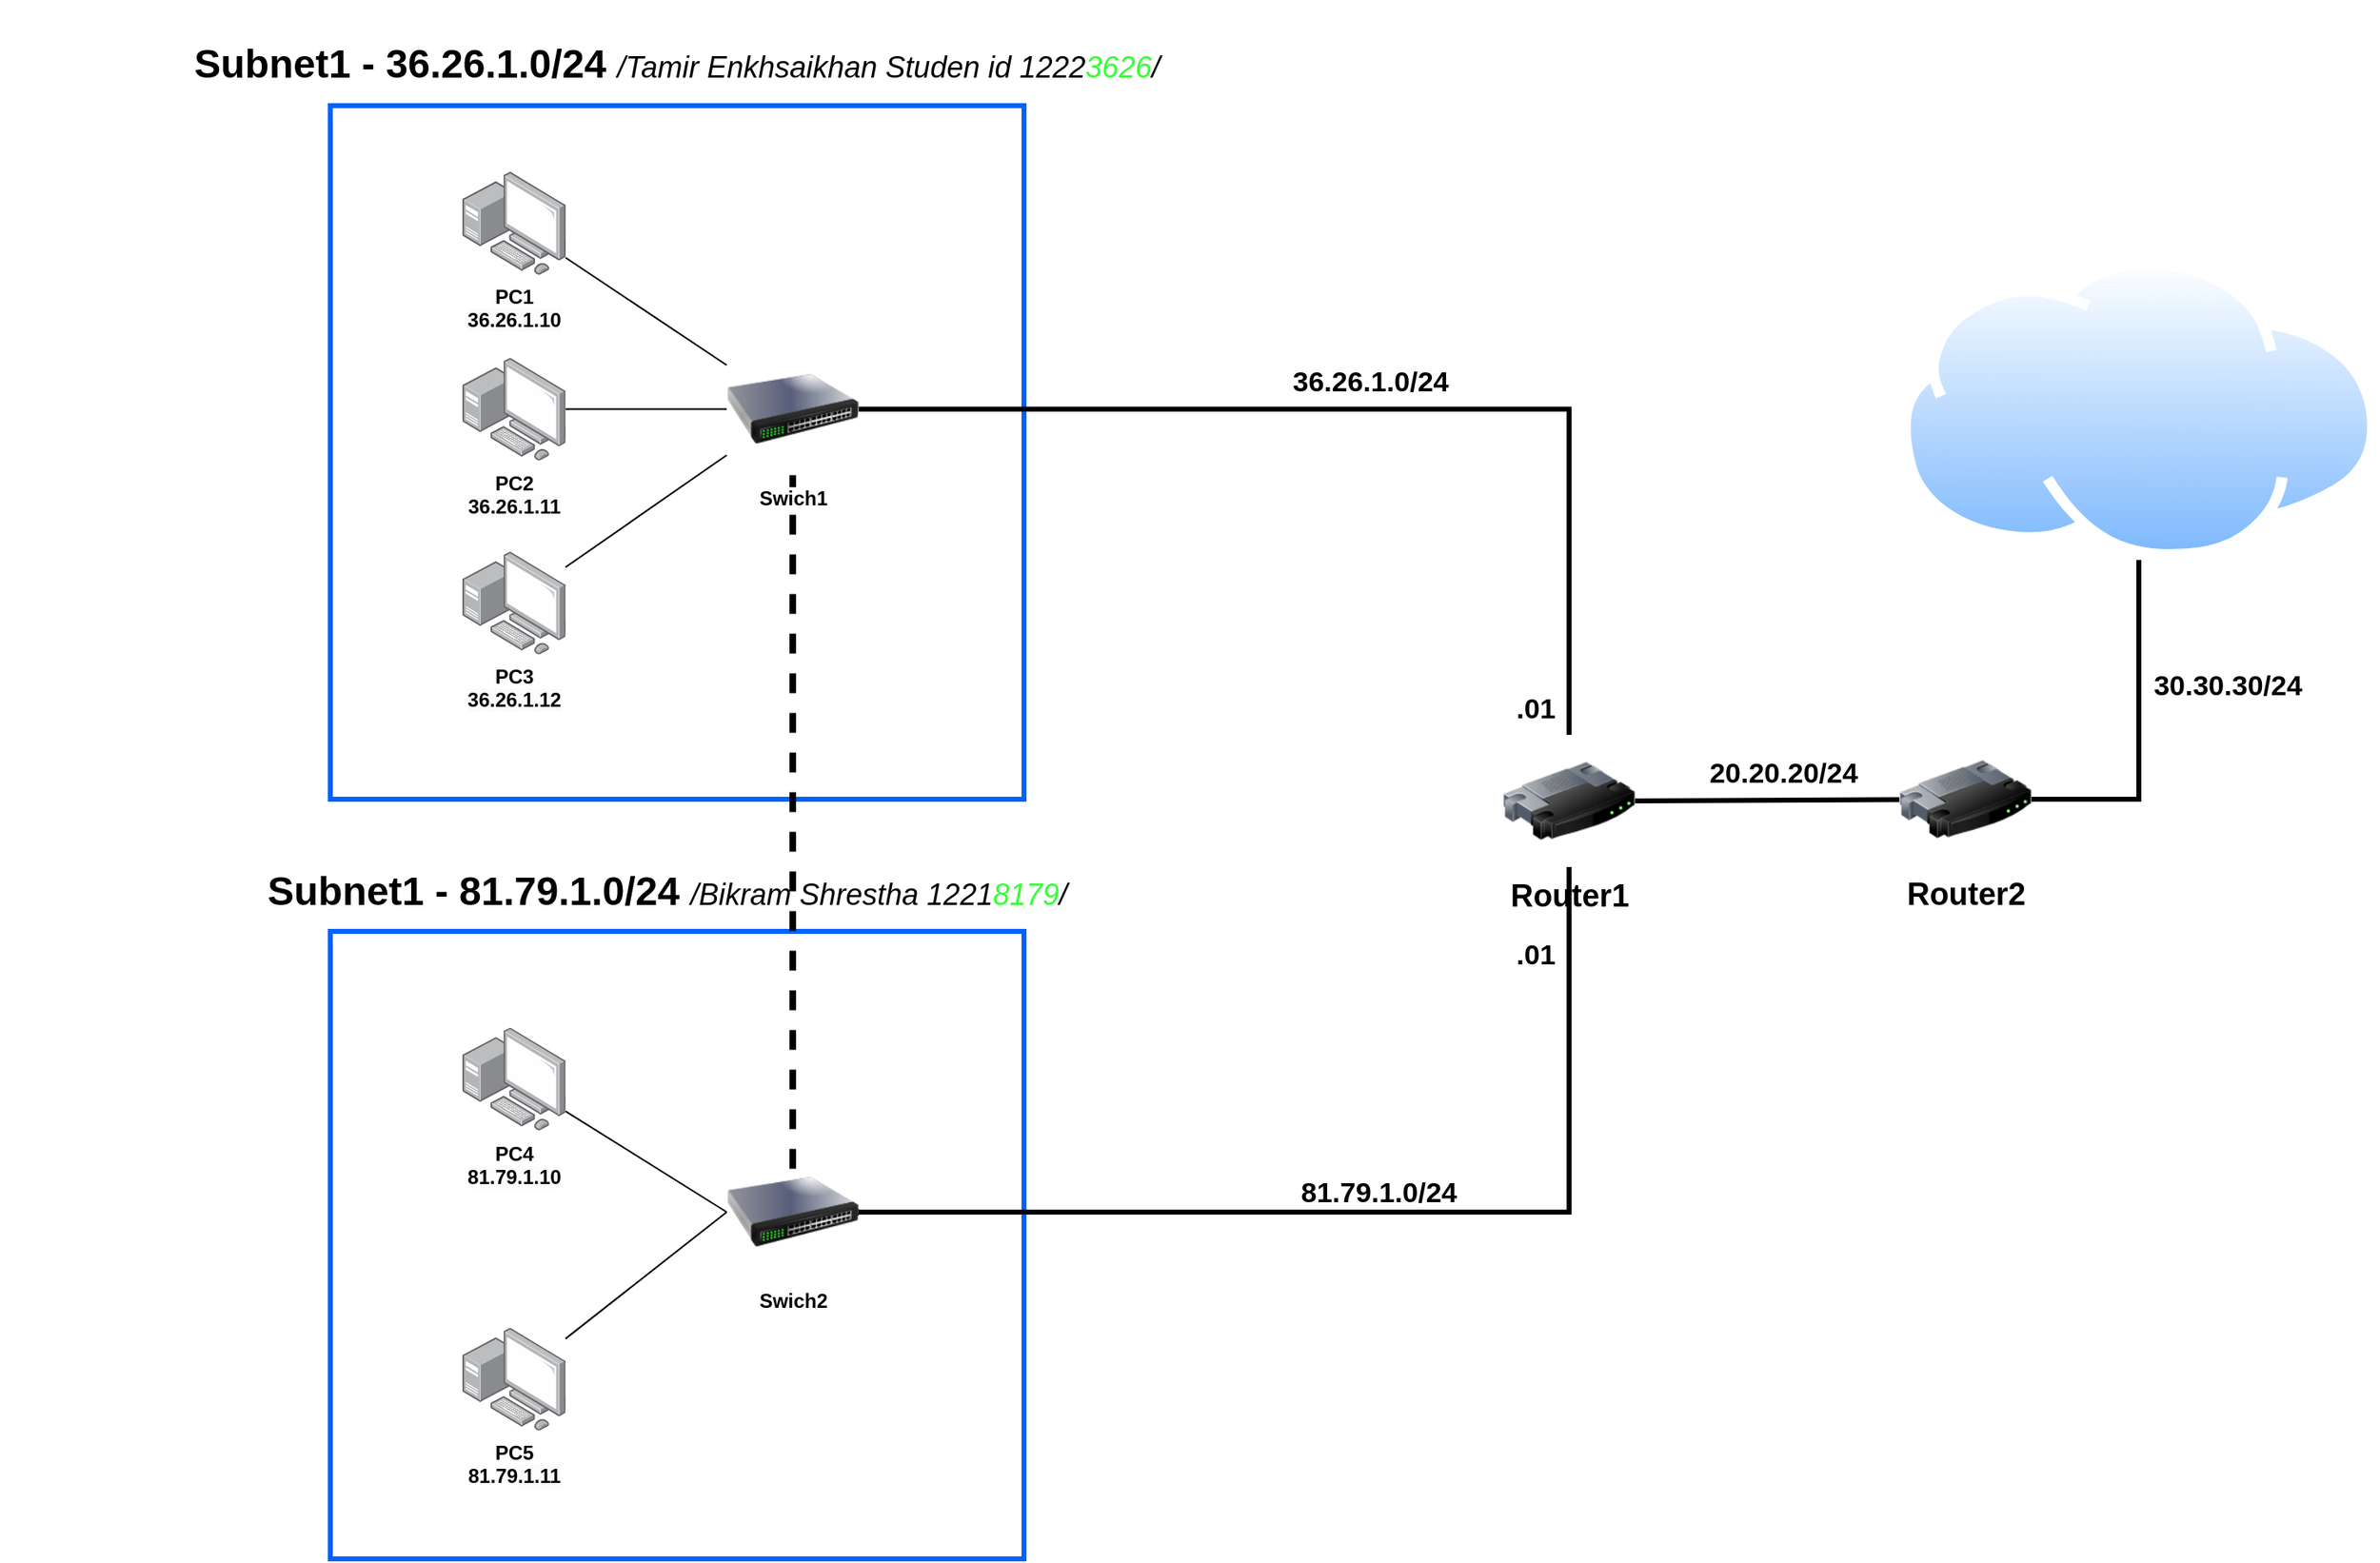 <mxfile version="21.2.8" type="github">
  <diagram name="Page-1" id="kUGmlVv1KhsbOFP3ll0R">
    <mxGraphModel dx="4919" dy="3451" grid="1" gridSize="10" guides="1" tooltips="1" connect="1" arrows="1" fold="1" page="1" pageScale="1" pageWidth="850" pageHeight="1100" background="#ffffff" math="0" shadow="0">
      <root>
        <mxCell id="0" />
        <mxCell id="1" parent="0" />
        <mxCell id="dBY3GIxtA57VVu_agjdJ-13" value="" style="rounded=0;whiteSpace=wrap;html=1;strokeWidth=3;strokeColor=#0062ff;fontSize=19;fontStyle=1" parent="1" vertex="1">
          <mxGeometry x="-1520" y="-1610" width="420" height="380" as="geometry" />
        </mxCell>
        <mxCell id="bPXmLajMAszRdR5mvz4N-5" value="" style="rounded=0;whiteSpace=wrap;html=1;strokeWidth=3;strokeColor=#0062ff;fontSize=19;fontStyle=1" parent="1" vertex="1">
          <mxGeometry x="-1520" y="-2110" width="420" height="420" as="geometry" />
        </mxCell>
        <mxCell id="BCT4acggiIJb0DLnrBcZ-119" value="Router1" style="image;html=1;image=img/lib/clip_art/networking/Router_128x128.png;fontSize=19;fontStyle=1" parent="1" vertex="1">
          <mxGeometry x="-810" y="-1729" width="80" height="80" as="geometry" />
        </mxCell>
        <mxCell id="bPXmLajMAszRdR5mvz4N-10" value="&lt;p class=&quot;MsoNormal&quot; style=&quot;&quot;&gt;Subnet1 - 36.26.1.0/24 &lt;i style=&quot;&quot;&gt;&lt;font style=&quot;font-size: 18px; font-weight: normal;&quot;&gt;/Tamir Enkhsaikhan Studen id 1222&lt;font color=&quot;#33ff33&quot;&gt;3626&lt;/font&gt;/&lt;/font&gt;&lt;/i&gt;&lt;/p&gt;" style="text;html=1;strokeColor=none;fillColor=none;align=center;verticalAlign=middle;whiteSpace=wrap;rounded=0;fontSize=24;fontStyle=1" parent="1" vertex="1">
          <mxGeometry x="-1720" y="-2150" width="820" height="30" as="geometry" />
        </mxCell>
        <mxCell id="dBY3GIxtA57VVu_agjdJ-7" value="PC1&lt;br style=&quot;border-color: var(--border-color); color: rgb(0, 102, 204); background-color: rgb(251, 251, 251);&quot;&gt;&lt;span style=&quot;color: rgb(0, 102, 204); background-color: rgb(251, 251, 251);&quot;&gt;36.26.1.10&lt;/span&gt;" style="image;points=[];aspect=fixed;html=1;align=center;shadow=0;dashed=0;image=img/lib/allied_telesis/computer_and_terminals/Personal_Computer_with_Server.svg;" parent="1" vertex="1">
          <mxGeometry x="-1440" y="-2070" width="62.4" height="62.4" as="geometry" />
        </mxCell>
        <mxCell id="dBY3GIxtA57VVu_agjdJ-27" style="edgeStyle=orthogonalEdgeStyle;rounded=0;orthogonalLoop=1;jettySize=auto;html=1;endArrow=none;endFill=0;" parent="1" source="dBY3GIxtA57VVu_agjdJ-9" target="dBY3GIxtA57VVu_agjdJ-12" edge="1">
          <mxGeometry relative="1" as="geometry" />
        </mxCell>
        <mxCell id="dBY3GIxtA57VVu_agjdJ-9" value="PC2&lt;br style=&quot;border-color: var(--border-color); background-color: rgb(251, 251, 251);&quot;&gt;&lt;span style=&quot;background-color: rgb(251, 251, 251);&quot;&gt;36.26.1.11&lt;/span&gt;" style="image;points=[];aspect=fixed;html=1;align=center;shadow=0;dashed=0;image=img/lib/allied_telesis/computer_and_terminals/Personal_Computer_with_Server.svg;fontColor=#000000;fontStyle=1" parent="1" vertex="1">
          <mxGeometry x="-1440" y="-1957.4" width="62.4" height="62.4" as="geometry" />
        </mxCell>
        <mxCell id="dBY3GIxtA57VVu_agjdJ-28" style="rounded=0;orthogonalLoop=1;jettySize=auto;html=1;endArrow=none;endFill=0;" parent="1" source="dBY3GIxtA57VVu_agjdJ-10" target="dBY3GIxtA57VVu_agjdJ-12" edge="1">
          <mxGeometry relative="1" as="geometry" />
        </mxCell>
        <mxCell id="dBY3GIxtA57VVu_agjdJ-10" value="PC3&lt;br style=&quot;border-color: var(--border-color); background-color: rgb(251, 251, 251);&quot;&gt;&lt;span style=&quot;background-color: rgb(251, 251, 251);&quot;&gt;36.26.1.12&lt;/span&gt;" style="image;points=[];aspect=fixed;html=1;align=center;shadow=0;dashed=0;image=img/lib/allied_telesis/computer_and_terminals/Personal_Computer_with_Server.svg;fontColor=#000000;fontStyle=1" parent="1" vertex="1">
          <mxGeometry x="-1440" y="-1840" width="62.4" height="62.4" as="geometry" />
        </mxCell>
        <mxCell id="dBY3GIxtA57VVu_agjdJ-31" style="edgeStyle=orthogonalEdgeStyle;rounded=0;orthogonalLoop=1;jettySize=auto;html=1;entryX=1;entryY=0.5;entryDx=0;entryDy=0;strokeWidth=4;endArrow=none;endFill=0;dashed=1;" parent="1" source="dBY3GIxtA57VVu_agjdJ-12" target="dBY3GIxtA57VVu_agjdJ-18" edge="1">
          <mxGeometry relative="1" as="geometry">
            <Array as="points">
              <mxPoint x="-1240" y="-1440" />
            </Array>
          </mxGeometry>
        </mxCell>
        <mxCell id="gmeclrbOb9PSzpo6kKaP-2" style="edgeStyle=orthogonalEdgeStyle;rounded=0;orthogonalLoop=1;jettySize=auto;html=1;strokeWidth=3;endArrow=none;endFill=0;" edge="1" parent="1" source="dBY3GIxtA57VVu_agjdJ-12" target="BCT4acggiIJb0DLnrBcZ-119">
          <mxGeometry relative="1" as="geometry" />
        </mxCell>
        <mxCell id="dBY3GIxtA57VVu_agjdJ-12" value="Swich1" style="image;html=1;image=img/lib/clip_art/networking/Switch_128x128.png;fontStyle=1;fontColor=#000000;" parent="1" vertex="1">
          <mxGeometry x="-1280" y="-1966.2" width="80" height="80" as="geometry" />
        </mxCell>
        <mxCell id="dBY3GIxtA57VVu_agjdJ-14" value="&lt;p class=&quot;MsoNormal&quot; style=&quot;&quot;&gt;&lt;span style=&quot;font-size: 24px;&quot;&gt;Subnet1 - 81.79.1.0/24 &lt;/span&gt;&lt;font style=&quot;font-size: 18px;&quot;&gt;&lt;i style=&quot;font-weight: normal;&quot;&gt;/Bikram Shrestha 1221&lt;font color=&quot;#33ff33&quot;&gt;8179&lt;/font&gt;/&lt;/i&gt;&lt;/font&gt;&lt;/p&gt;" style="text;html=1;strokeColor=none;fillColor=none;align=left;verticalAlign=middle;whiteSpace=wrap;rounded=0;fontSize=24;fontStyle=1" parent="1" vertex="1">
          <mxGeometry x="-1560" y="-1649" width="500" height="30" as="geometry" />
        </mxCell>
        <mxCell id="dBY3GIxtA57VVu_agjdJ-29" style="rounded=0;orthogonalLoop=1;jettySize=auto;html=1;entryX=0;entryY=0.5;entryDx=0;entryDy=0;endArrow=none;endFill=0;" parent="1" source="dBY3GIxtA57VVu_agjdJ-15" target="dBY3GIxtA57VVu_agjdJ-18" edge="1">
          <mxGeometry relative="1" as="geometry" />
        </mxCell>
        <mxCell id="dBY3GIxtA57VVu_agjdJ-15" value="PC4&lt;br style=&quot;border-color: var(--border-color); background-color: rgb(251, 251, 251);&quot;&gt;&lt;span style=&quot;background-color: rgb(251, 251, 251);&quot;&gt;81.79.1.10&lt;/span&gt;" style="image;points=[];aspect=fixed;html=1;align=center;shadow=0;dashed=0;image=img/lib/allied_telesis/computer_and_terminals/Personal_Computer_with_Server.svg;fontStyle=1;fontColor=#000000;" parent="1" vertex="1">
          <mxGeometry x="-1440" y="-1551.8" width="62.4" height="62.4" as="geometry" />
        </mxCell>
        <mxCell id="dBY3GIxtA57VVu_agjdJ-30" style="rounded=0;orthogonalLoop=1;jettySize=auto;html=1;entryX=0;entryY=0.5;entryDx=0;entryDy=0;endArrow=none;endFill=0;" parent="1" source="dBY3GIxtA57VVu_agjdJ-16" target="dBY3GIxtA57VVu_agjdJ-18" edge="1">
          <mxGeometry relative="1" as="geometry" />
        </mxCell>
        <mxCell id="dBY3GIxtA57VVu_agjdJ-16" value="PC5&lt;span style=&quot;background-color: rgb(255, 255, 255);&quot;&gt;&lt;br&gt;&lt;/span&gt;81.79&lt;span style=&quot;background-color: rgb(251, 251, 251);&quot;&gt;.1.11&lt;/span&gt;" style="image;points=[];aspect=fixed;html=1;align=center;shadow=0;dashed=0;image=img/lib/allied_telesis/computer_and_terminals/Personal_Computer_with_Server.svg;fontColor=#000000;fontStyle=1" parent="1" vertex="1">
          <mxGeometry x="-1440" y="-1370" width="62.4" height="62.4" as="geometry" />
        </mxCell>
        <mxCell id="gmeclrbOb9PSzpo6kKaP-3" style="edgeStyle=orthogonalEdgeStyle;rounded=0;orthogonalLoop=1;jettySize=auto;html=1;strokeWidth=3;endArrow=none;endFill=0;" edge="1" parent="1" source="dBY3GIxtA57VVu_agjdJ-18" target="BCT4acggiIJb0DLnrBcZ-119">
          <mxGeometry relative="1" as="geometry" />
        </mxCell>
        <mxCell id="dBY3GIxtA57VVu_agjdJ-18" value="Swich2" style="image;html=1;image=img/lib/clip_art/networking/Switch_128x128.png;fontColor=#000000;fontStyle=1" parent="1" vertex="1">
          <mxGeometry x="-1280" y="-1480" width="80" height="80" as="geometry" />
        </mxCell>
        <mxCell id="dBY3GIxtA57VVu_agjdJ-26" style="rounded=0;orthogonalLoop=1;jettySize=auto;html=1;endArrow=none;endFill=0;" parent="1" source="dBY3GIxtA57VVu_agjdJ-24" target="dBY3GIxtA57VVu_agjdJ-12" edge="1">
          <mxGeometry relative="1" as="geometry" />
        </mxCell>
        <mxCell id="dBY3GIxtA57VVu_agjdJ-24" value="PC1&lt;br style=&quot;border-color: var(--border-color); background-color: rgb(251, 251, 251);&quot;&gt;&lt;span style=&quot;background-color: rgb(251, 251, 251);&quot;&gt;36.26.1.10&lt;/span&gt;" style="image;points=[];aspect=fixed;html=1;align=center;shadow=0;dashed=0;image=img/lib/allied_telesis/computer_and_terminals/Personal_Computer_with_Server.svg;fontColor=#000000;fontStyle=1" parent="1" vertex="1">
          <mxGeometry x="-1440" y="-2070" width="62.4" height="62.4" as="geometry" />
        </mxCell>
        <mxCell id="dBY3GIxtA57VVu_agjdJ-37" style="rounded=0;orthogonalLoop=1;jettySize=auto;html=1;endArrow=none;endFill=0;strokeWidth=3;entryX=1;entryY=0.5;entryDx=0;entryDy=0;" parent="1" source="dBY3GIxtA57VVu_agjdJ-25" target="BCT4acggiIJb0DLnrBcZ-119" edge="1">
          <mxGeometry relative="1" as="geometry" />
        </mxCell>
        <mxCell id="gmeclrbOb9PSzpo6kKaP-6" style="edgeStyle=orthogonalEdgeStyle;rounded=0;orthogonalLoop=1;jettySize=auto;html=1;strokeWidth=3;endArrow=none;endFill=0;" edge="1" parent="1" source="dBY3GIxtA57VVu_agjdJ-25" target="gmeclrbOb9PSzpo6kKaP-4">
          <mxGeometry relative="1" as="geometry">
            <Array as="points">
              <mxPoint x="-425" y="-1690" />
            </Array>
          </mxGeometry>
        </mxCell>
        <mxCell id="dBY3GIxtA57VVu_agjdJ-25" value="Router2" style="image;html=1;image=img/lib/clip_art/networking/Router_128x128.png;fontSize=19;fontStyle=1" parent="1" vertex="1">
          <mxGeometry x="-570" y="-1730" width="80" height="80" as="geometry" />
        </mxCell>
        <mxCell id="gmeclrbOb9PSzpo6kKaP-4" value="" style="image;aspect=fixed;perimeter=ellipsePerimeter;html=1;align=center;shadow=0;dashed=0;spacingTop=3;image=img/lib/active_directory/internet_cloud.svg;" vertex="1" parent="1">
          <mxGeometry x="-570" y="-2017.55" width="290" height="182.7" as="geometry" />
        </mxCell>
        <mxCell id="gmeclrbOb9PSzpo6kKaP-7" value="36.26.1.0/24" style="text;html=1;strokeColor=none;fillColor=none;align=center;verticalAlign=middle;whiteSpace=wrap;rounded=0;fontSize=17;fontStyle=1" vertex="1" parent="1">
          <mxGeometry x="-920" y="-1957.4" width="60" height="30" as="geometry" />
        </mxCell>
        <mxCell id="gmeclrbOb9PSzpo6kKaP-8" value="81.79.1.0/24" style="text;html=1;strokeColor=none;fillColor=none;align=center;verticalAlign=middle;whiteSpace=wrap;rounded=0;strokeWidth=4;fontSize=17;fontStyle=1" vertex="1" parent="1">
          <mxGeometry x="-915" y="-1466" width="60" height="30" as="geometry" />
        </mxCell>
        <mxCell id="gmeclrbOb9PSzpo6kKaP-11" value="20.20.20/24" style="text;html=1;strokeColor=none;fillColor=none;align=center;verticalAlign=middle;whiteSpace=wrap;rounded=0;strokeWidth=4;fontSize=17;fontStyle=1" vertex="1" parent="1">
          <mxGeometry x="-670" y="-1720" width="60" height="30" as="geometry" />
        </mxCell>
        <mxCell id="gmeclrbOb9PSzpo6kKaP-12" value="30.30.30/24" style="text;html=1;strokeColor=none;fillColor=none;align=center;verticalAlign=middle;whiteSpace=wrap;rounded=0;strokeWidth=4;fontSize=17;fontStyle=1" vertex="1" parent="1">
          <mxGeometry x="-401" y="-1773" width="60" height="30" as="geometry" />
        </mxCell>
        <mxCell id="gmeclrbOb9PSzpo6kKaP-13" value=".01" style="text;html=1;strokeColor=none;fillColor=none;align=center;verticalAlign=middle;whiteSpace=wrap;rounded=0;fontSize=17;fontStyle=1" vertex="1" parent="1">
          <mxGeometry x="-820" y="-1610" width="60" height="30" as="geometry" />
        </mxCell>
        <mxCell id="gmeclrbOb9PSzpo6kKaP-14" value=".01" style="text;html=1;strokeColor=none;fillColor=none;align=center;verticalAlign=middle;whiteSpace=wrap;rounded=0;fontSize=17;fontStyle=1" vertex="1" parent="1">
          <mxGeometry x="-820" y="-1759" width="60" height="30" as="geometry" />
        </mxCell>
      </root>
    </mxGraphModel>
  </diagram>
</mxfile>
